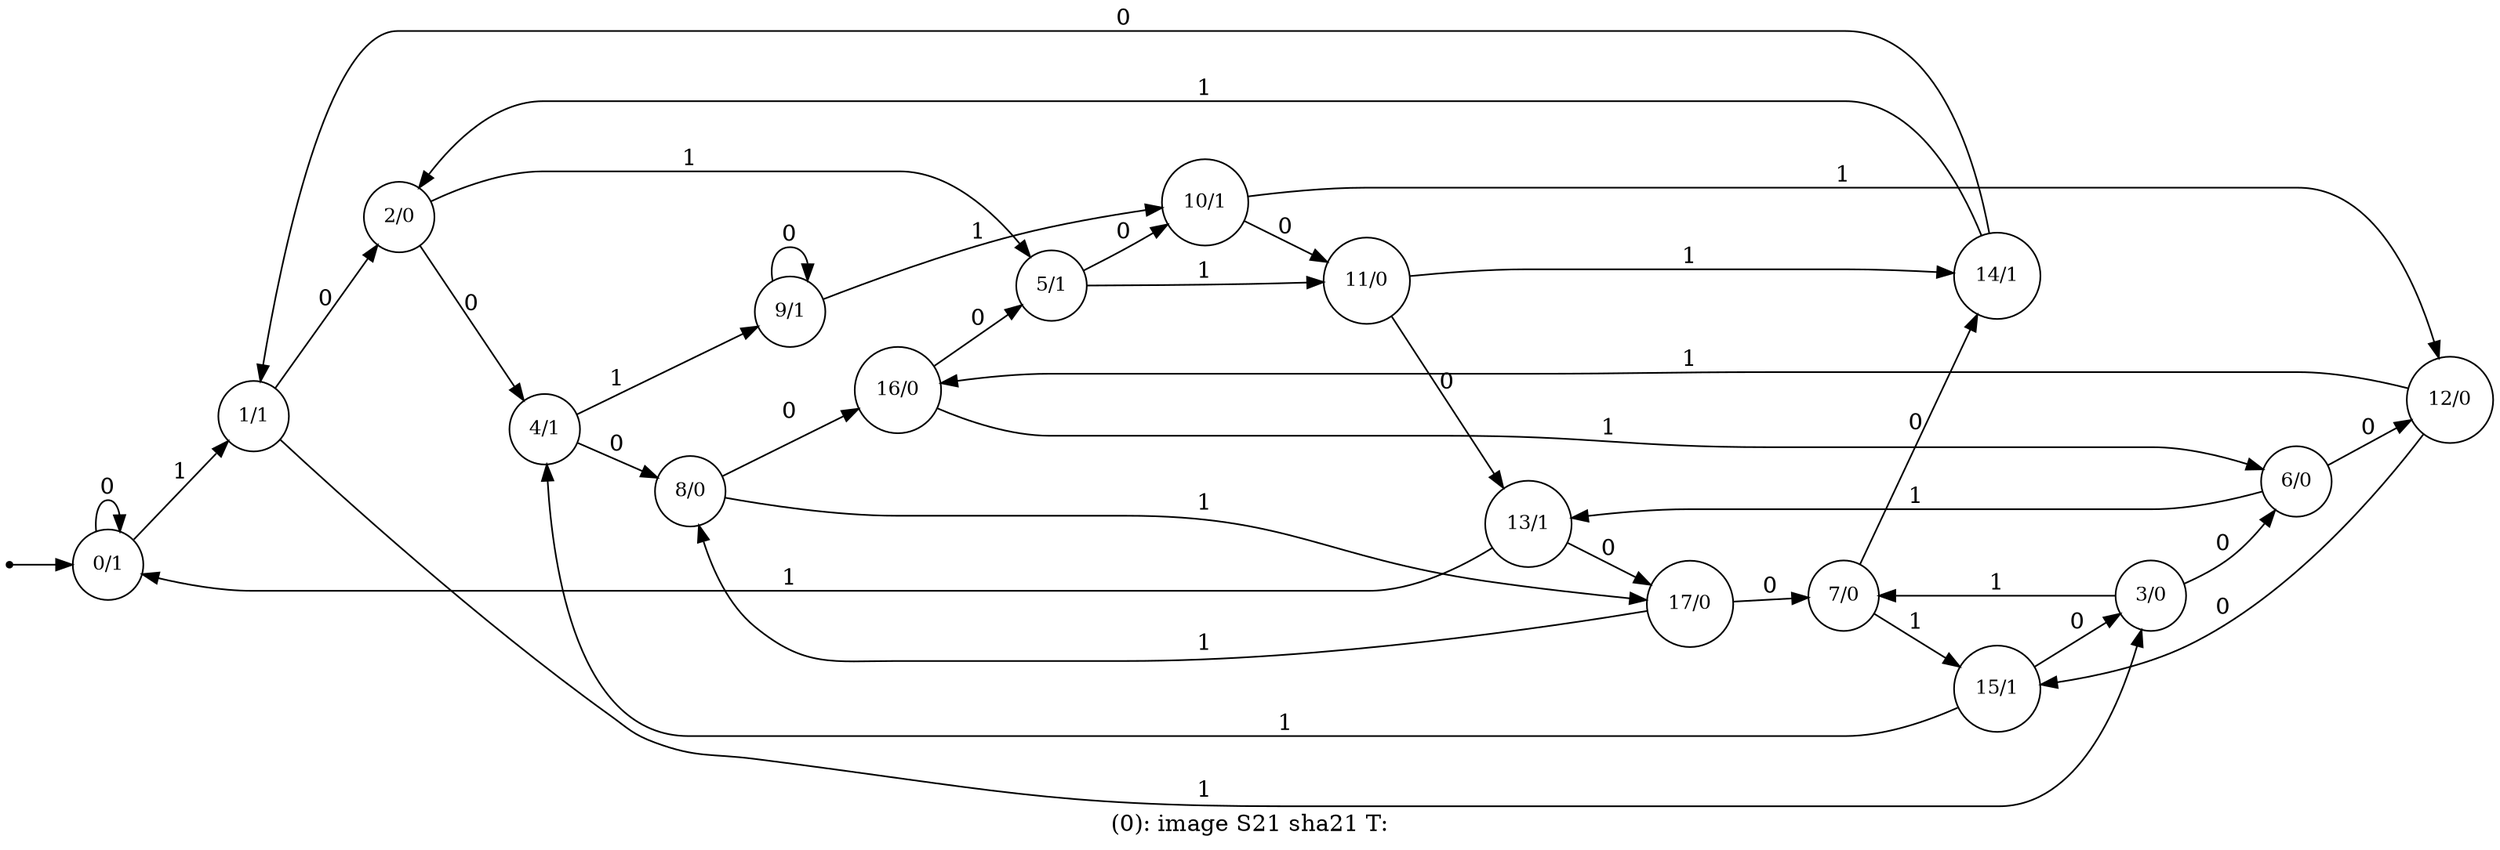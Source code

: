 digraph G {
label = "(0): image S21 sha21 T:";
rankdir = LR;
node [shape = circle, label="0/1", fontsize=12]0;
node [shape = circle, label="1/1", fontsize=12]1;
node [shape = circle, label="2/0", fontsize=12]2;
node [shape = circle, label="3/0", fontsize=12]3;
node [shape = circle, label="4/1", fontsize=12]4;
node [shape = circle, label="5/1", fontsize=12]5;
node [shape = circle, label="6/0", fontsize=12]6;
node [shape = circle, label="7/0", fontsize=12]7;
node [shape = circle, label="8/0", fontsize=12]8;
node [shape = circle, label="9/1", fontsize=12]9;
node [shape = circle, label="10/1", fontsize=12]10;
node [shape = circle, label="11/0", fontsize=12]11;
node [shape = circle, label="12/0", fontsize=12]12;
node [shape = circle, label="13/1", fontsize=12]13;
node [shape = circle, label="14/1", fontsize=12]14;
node [shape = circle, label="15/1", fontsize=12]15;
node [shape = circle, label="16/0", fontsize=12]16;
node [shape = circle, label="17/0", fontsize=12]17;
node [shape = point ]; qi
qi -> 0;
0 -> 0[ label = "0"];
0 -> 1[ label = "1"];
1 -> 2[ label = "0"];
1 -> 3[ label = "1"];
2 -> 4[ label = "0"];
2 -> 5[ label = "1"];
3 -> 6[ label = "0"];
3 -> 7[ label = "1"];
4 -> 8[ label = "0"];
4 -> 9[ label = "1"];
5 -> 10[ label = "0"];
5 -> 11[ label = "1"];
6 -> 12[ label = "0"];
6 -> 13[ label = "1"];
7 -> 14[ label = "0"];
7 -> 15[ label = "1"];
8 -> 16[ label = "0"];
8 -> 17[ label = "1"];
9 -> 9[ label = "0"];
9 -> 10[ label = "1"];
10 -> 11[ label = "0"];
10 -> 12[ label = "1"];
11 -> 13[ label = "0"];
11 -> 14[ label = "1"];
12 -> 15[ label = "0"];
12 -> 16[ label = "1"];
13 -> 0[ label = "1"];
13 -> 17[ label = "0"];
14 -> 1[ label = "0"];
14 -> 2[ label = "1"];
15 -> 3[ label = "0"];
15 -> 4[ label = "1"];
16 -> 5[ label = "0"];
16 -> 6[ label = "1"];
17 -> 7[ label = "0"];
17 -> 8[ label = "1"];
}
